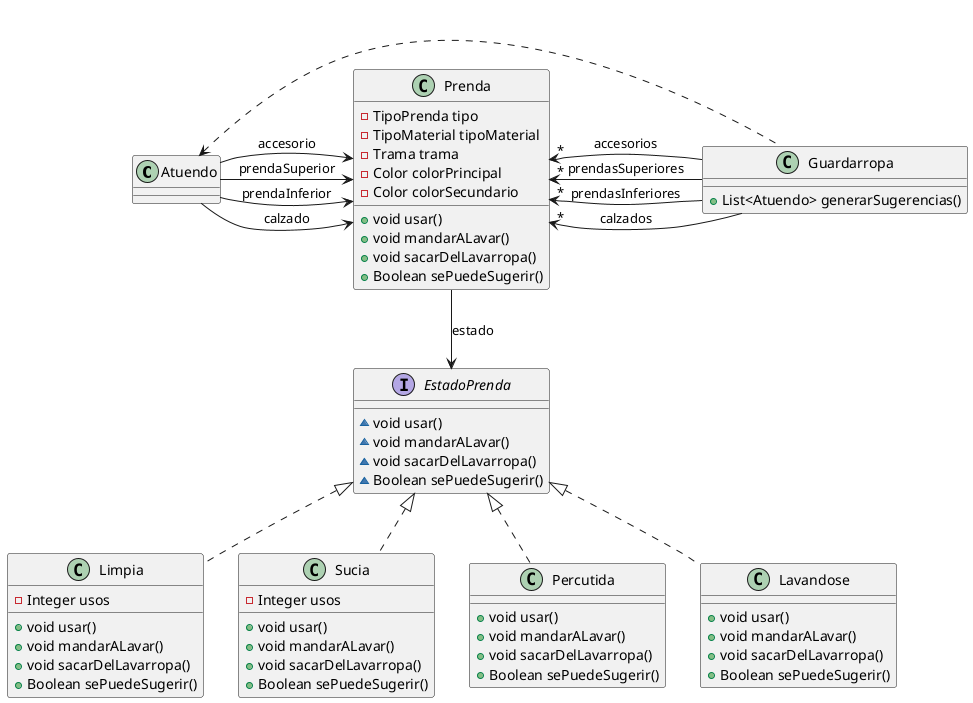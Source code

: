 @startuml
class Atuendo {
}

class Guardarropa {
+ List<Atuendo> generarSugerencias()
}

interface EstadoPrenda {
~ void usar()
~ void mandarALavar()
~ void sacarDelLavarropa()
~ Boolean sePuedeSugerir()
}

class Limpia{
- Integer usos
+ void usar()
+ void mandarALavar()
+ void sacarDelLavarropa()
+ Boolean sePuedeSugerir()
}

class Sucia{
- Integer usos
+ void usar()
+ void mandarALavar()
+ void sacarDelLavarropa()
+ Boolean sePuedeSugerir()
}

class Percutida{
+ void usar()
+ void mandarALavar()
+ void sacarDelLavarropa()
+ Boolean sePuedeSugerir()
}

class Lavandose{
+ void usar()
+ void mandarALavar()
+ void sacarDelLavarropa()
+ Boolean sePuedeSugerir()
}

class Prenda {
- TipoPrenda tipo
- TipoMaterial tipoMaterial
- Trama trama
- Color colorPrincipal
- Color colorSecundario
+ void usar()
+ void mandarALavar()
+ void sacarDelLavarropa()
+ Boolean sePuedeSugerir()
}

Prenda <-left- Atuendo : prendaSuperior
Prenda <-left- Atuendo : prendaInferior
Prenda <-left- Atuendo : calzado
Prenda <-left- Atuendo : accesorio

Prenda "*" <-right- Guardarropa : prendasSuperiores
Prenda "*" <-right- Guardarropa : prendasInferiores
Prenda "*" <-right- Guardarropa : calzados
Prenda "*" <-right- Guardarropa : accesorios

Atuendo <.right. Guardarropa

EstadoPrenda <-up- Prenda : estado

EstadoPrenda <|.. Limpia
EstadoPrenda <|.. Sucia
EstadoPrenda <|.. Percutida
EstadoPrenda <|.. Lavandose
@enduml